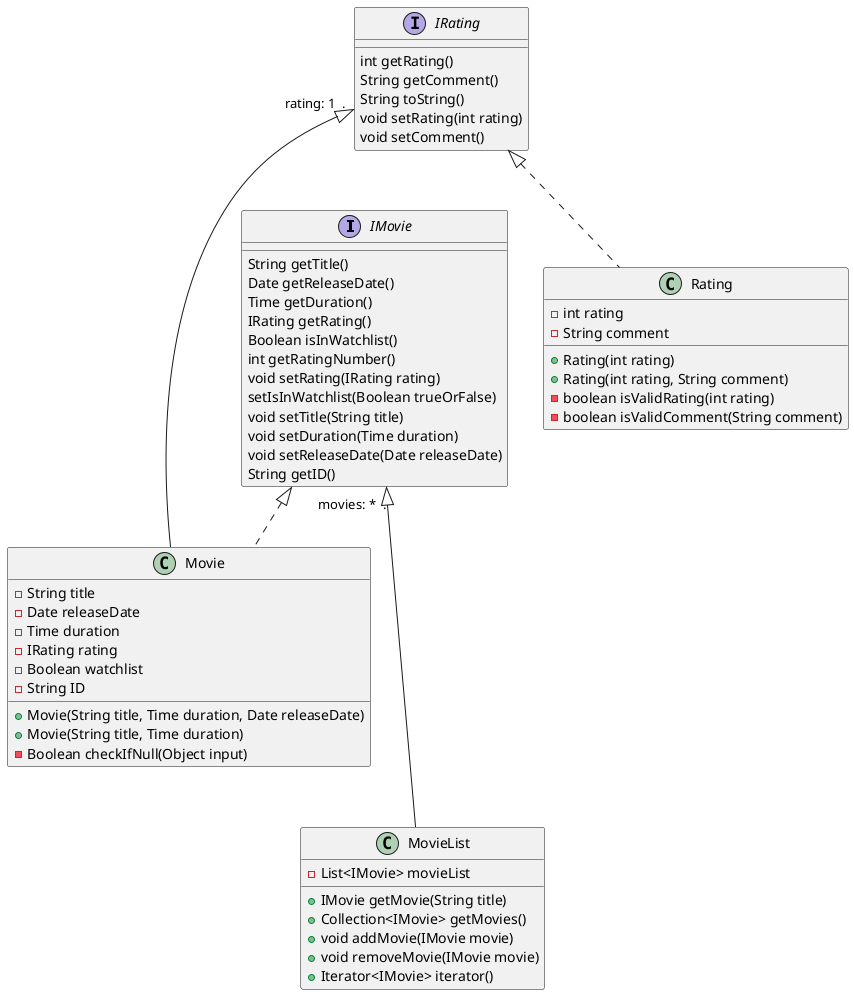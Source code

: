 @startuml "core-class-diagran"


interface IMovie {
    String getTitle()
    Date getReleaseDate()
    Time getDuration()
    IRating getRating()
    Boolean isInWatchlist()
    int getRatingNumber()
    void setRating(IRating rating)
    setIsInWatchlist(Boolean trueOrFalse)
    void setTitle(String title)
    void setDuration(Time duration)
    void setReleaseDate(Date releaseDate)
    String getID()
}

class Movie {
    - String title
    - Date releaseDate
    - Time duration
    - IRating rating
    - Boolean watchlist
    - String ID
    + Movie(String title, Time duration, Date releaseDate)
    + Movie(String title, Time duration)
    - Boolean checkIfNull(Object input)
}

interface IRating {
    int getRating()
    String getComment()
    String toString()
    void setRating(int rating)
    void setComment()
}

class Rating {
    - int rating
    - String comment
    + Rating(int rating)
    + Rating(int rating, String comment)
    - boolean isValidRating(int rating)
    - boolean isValidComment(String comment)
}

class MovieList {
    - List<IMovie> movieList
    + IMovie getMovie(String title)
    + Collection<IMovie> getMovies()
    + void addMovie(IMovie movie)
    + void removeMovie(IMovie movie)
    + Iterator<IMovie> iterator()

}

IMovie "movies: *  ." <|--- MovieList
IRating "rating: 1  ." <|--- Movie
IMovie <|.. Movie
IRating <|.. Rating


@enduml
